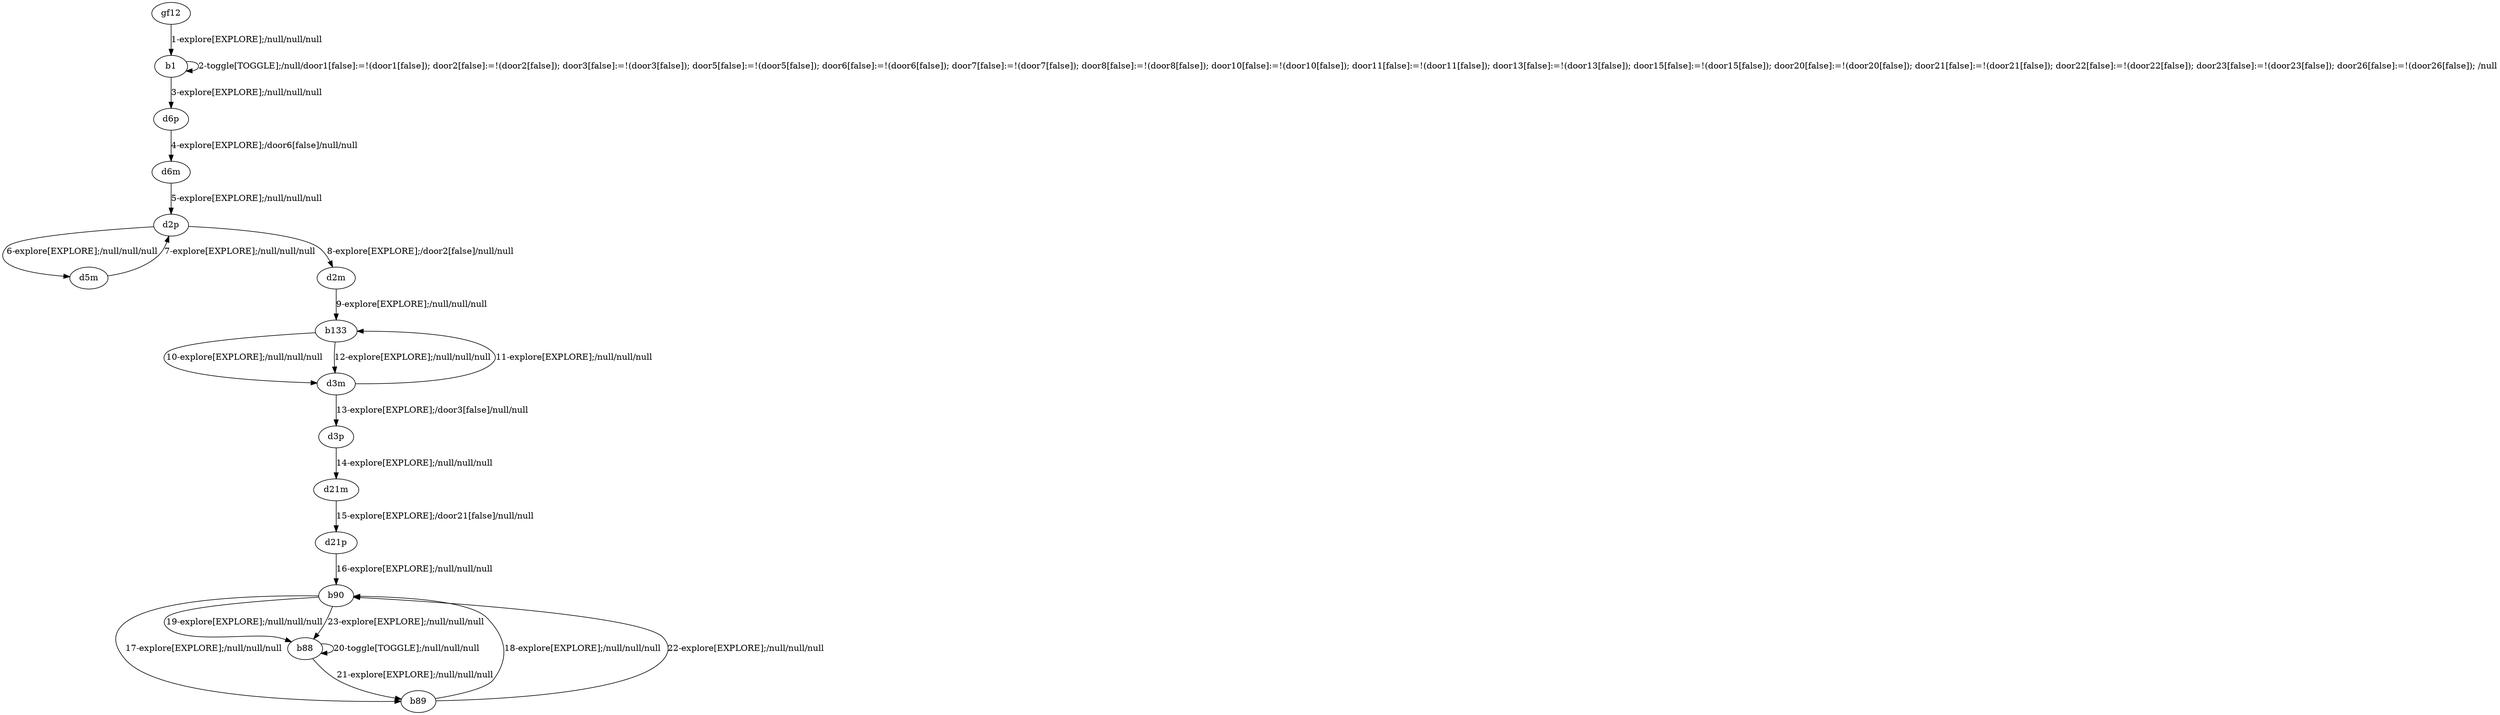 # Total number of goals covered by this test: 6
# b88 --> b89
# b90 --> b88
# d21p --> b90
# b90 --> b89
# b88 --> b88
# b89 --> b90

digraph g {
"gf12" -> "b1" [label = "1-explore[EXPLORE];/null/null/null"];
"b1" -> "b1" [label = "2-toggle[TOGGLE];/null/door1[false]:=!(door1[false]); door2[false]:=!(door2[false]); door3[false]:=!(door3[false]); door5[false]:=!(door5[false]); door6[false]:=!(door6[false]); door7[false]:=!(door7[false]); door8[false]:=!(door8[false]); door10[false]:=!(door10[false]); door11[false]:=!(door11[false]); door13[false]:=!(door13[false]); door15[false]:=!(door15[false]); door20[false]:=!(door20[false]); door21[false]:=!(door21[false]); door22[false]:=!(door22[false]); door23[false]:=!(door23[false]); door26[false]:=!(door26[false]); /null"];
"b1" -> "d6p" [label = "3-explore[EXPLORE];/null/null/null"];
"d6p" -> "d6m" [label = "4-explore[EXPLORE];/door6[false]/null/null"];
"d6m" -> "d2p" [label = "5-explore[EXPLORE];/null/null/null"];
"d2p" -> "d5m" [label = "6-explore[EXPLORE];/null/null/null"];
"d5m" -> "d2p" [label = "7-explore[EXPLORE];/null/null/null"];
"d2p" -> "d2m" [label = "8-explore[EXPLORE];/door2[false]/null/null"];
"d2m" -> "b133" [label = "9-explore[EXPLORE];/null/null/null"];
"b133" -> "d3m" [label = "10-explore[EXPLORE];/null/null/null"];
"d3m" -> "b133" [label = "11-explore[EXPLORE];/null/null/null"];
"b133" -> "d3m" [label = "12-explore[EXPLORE];/null/null/null"];
"d3m" -> "d3p" [label = "13-explore[EXPLORE];/door3[false]/null/null"];
"d3p" -> "d21m" [label = "14-explore[EXPLORE];/null/null/null"];
"d21m" -> "d21p" [label = "15-explore[EXPLORE];/door21[false]/null/null"];
"d21p" -> "b90" [label = "16-explore[EXPLORE];/null/null/null"];
"b90" -> "b89" [label = "17-explore[EXPLORE];/null/null/null"];
"b89" -> "b90" [label = "18-explore[EXPLORE];/null/null/null"];
"b90" -> "b88" [label = "19-explore[EXPLORE];/null/null/null"];
"b88" -> "b88" [label = "20-toggle[TOGGLE];/null/null/null"];
"b88" -> "b89" [label = "21-explore[EXPLORE];/null/null/null"];
"b89" -> "b90" [label = "22-explore[EXPLORE];/null/null/null"];
"b90" -> "b88" [label = "23-explore[EXPLORE];/null/null/null"];
}